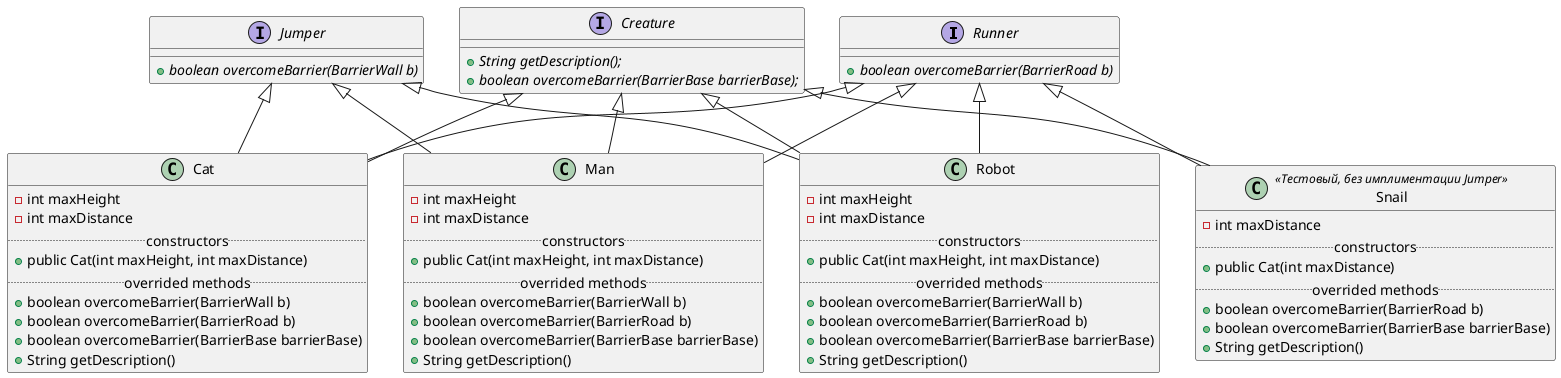 @startuml

interface Runner {
    +{method} {abstract} boolean overcomeBarrier(BarrierRoad b)
}

interface Jumper{
    +{method} {abstract} boolean overcomeBarrier(BarrierWall b)
}

interface Creature{
    +{method} {abstract} String getDescription();
    +{method} {abstract} boolean overcomeBarrier(BarrierBase barrierBase);
}


class Cat{
    -int maxHeight
    -int maxDistance
    ..constructors..
    +{method} public Cat(int maxHeight, int maxDistance)
    ..overrided methods..
    +{method} boolean overcomeBarrier(BarrierWall b)
    +{method} boolean overcomeBarrier(BarrierRoad b)
    +{method} boolean overcomeBarrier(BarrierBase barrierBase)
    +{method} String getDescription()
}


class Man{
    -int maxHeight
    -int maxDistance
    ..constructors..
    +{method} public Cat(int maxHeight, int maxDistance)
    ..overrided methods..
    +{method} boolean overcomeBarrier(BarrierWall b)
    +{method} boolean overcomeBarrier(BarrierRoad b)
    +{method} boolean overcomeBarrier(BarrierBase barrierBase)
    +{method} String getDescription()
}

class Robot{
    -int maxHeight
    -int maxDistance
    ..constructors..
    +{method} public Cat(int maxHeight, int maxDistance)
    ..overrided methods..
    +{method} boolean overcomeBarrier(BarrierWall b)
    +{method} boolean overcomeBarrier(BarrierRoad b)
    +{method} boolean overcomeBarrier(BarrierBase barrierBase)
    +{method} String getDescription()
}

class Snail <<Тестовый, без имплиментации Jumper>>{
    -int maxDistance
    ..constructors..
    +{method} public Cat(int maxDistance)
    ..overrided methods..
    +{method} boolean overcomeBarrier(BarrierRoad b)
    +{method} boolean overcomeBarrier(BarrierBase barrierBase)
    +{method} String getDescription()
}

Runner <|-- Cat
Jumper <|-- Cat
Creature <|-- Cat


Runner <|-- Man
Jumper <|-- Man
Creature <|-- Man


Runner <|-- Robot
Jumper <|-- Robot
Creature <|-- Robot

Runner <|-- Snail
Creature <|-- Snail

@enduml